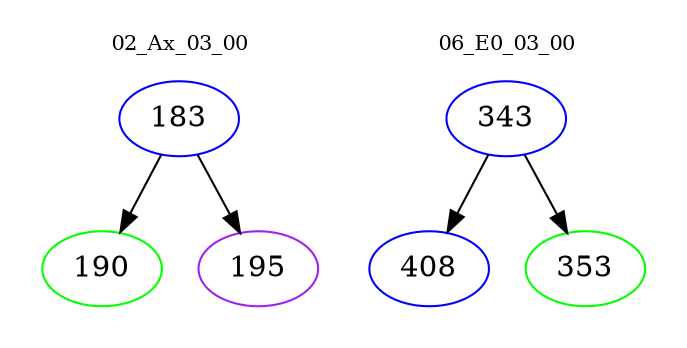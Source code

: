 digraph{
subgraph cluster_0 {
color = white
label = "02_Ax_03_00";
fontsize=10;
T0_183 [label="183", color="blue"]
T0_183 -> T0_190 [color="black"]
T0_190 [label="190", color="green"]
T0_183 -> T0_195 [color="black"]
T0_195 [label="195", color="purple"]
}
subgraph cluster_1 {
color = white
label = "06_E0_03_00";
fontsize=10;
T1_343 [label="343", color="blue"]
T1_343 -> T1_408 [color="black"]
T1_408 [label="408", color="blue"]
T1_343 -> T1_353 [color="black"]
T1_353 [label="353", color="green"]
}
}
